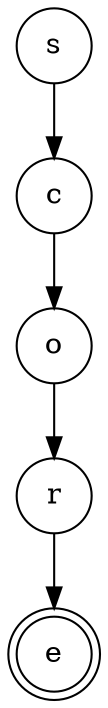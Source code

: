 digraph {   
    node [shape = doublecircle, color = black] e ;
    node [shape = circle];
    node [color= black];
    s -> c -> o -> r -> e;	
}